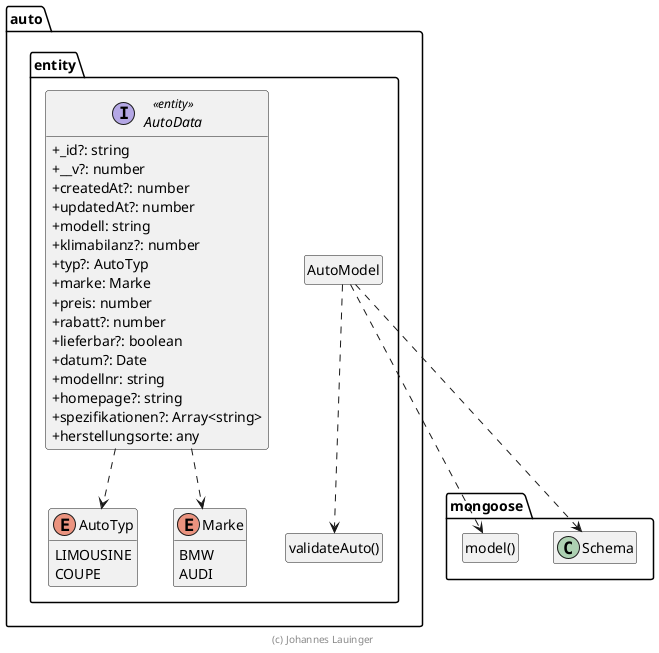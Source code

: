 ' Copyright (C) 2019 - present Juergen Zimmermann, Hochschule Karlsruhe
'
' This program is free software: you can redistribute it and/or modify
' it under the terms of the GNU General Public License as published by
' the Free Software Foundation, either version 3 of the License, or
' (at your option) any later version.
'
' This program is distributed in the hope that it will be useful,
' but WITHOUT ANY WARRANTY; without even the implied warranty of
' MERCHANTABILITY or FITNESS FOR A PARTICULAR PURPOSE.  See the
' GNU General Public License for more details.
'
' You should have received a copy of the GNU General Public License
' along with this program.  If not, see <https://www.gnu.org/licenses/>.
@startuml Anwendungskern

!pragma useNewPackage
skinparam classAttributeIconSize 0
skinparam componentStyle uml2

package mongoose {
  class Schema

  class "model()" as model
  hide model circle
}

package auto.entity {
  class "validateAuto()" as validateAuto
  hide validateAuto circle

  class AutoModel
  hide AutoModel circle

  AutoModel ..> Schema
  AutoModel ..> model
  AutoModel ..> validateAuto

  AutoData ..> AutoTyp
  AutoData ..> Marke

  enum AutoTyp {
    LIMOUSINE
    COUPE
  }

  enum Marke {
    BMW
    AUDI
  }

  interface AutoData <<entity>> {
    + _id?: string
    + __v?: number
    + createdAt?: number
    + updatedAt?: number
    + modell: string
    + klimabilanz?: number
    + typ?: AutoTyp
    + marke: Marke
    + preis: number
    + rabatt?: number
    + lieferbar?: boolean
    + datum?: Date
    + modellnr: string
    + homepage?: string
    + spezifikationen?: Array<string>
    + herstellungsorte: any
  }
}

hide empty members

footer (c) Johannes Lauinger

@enduml
